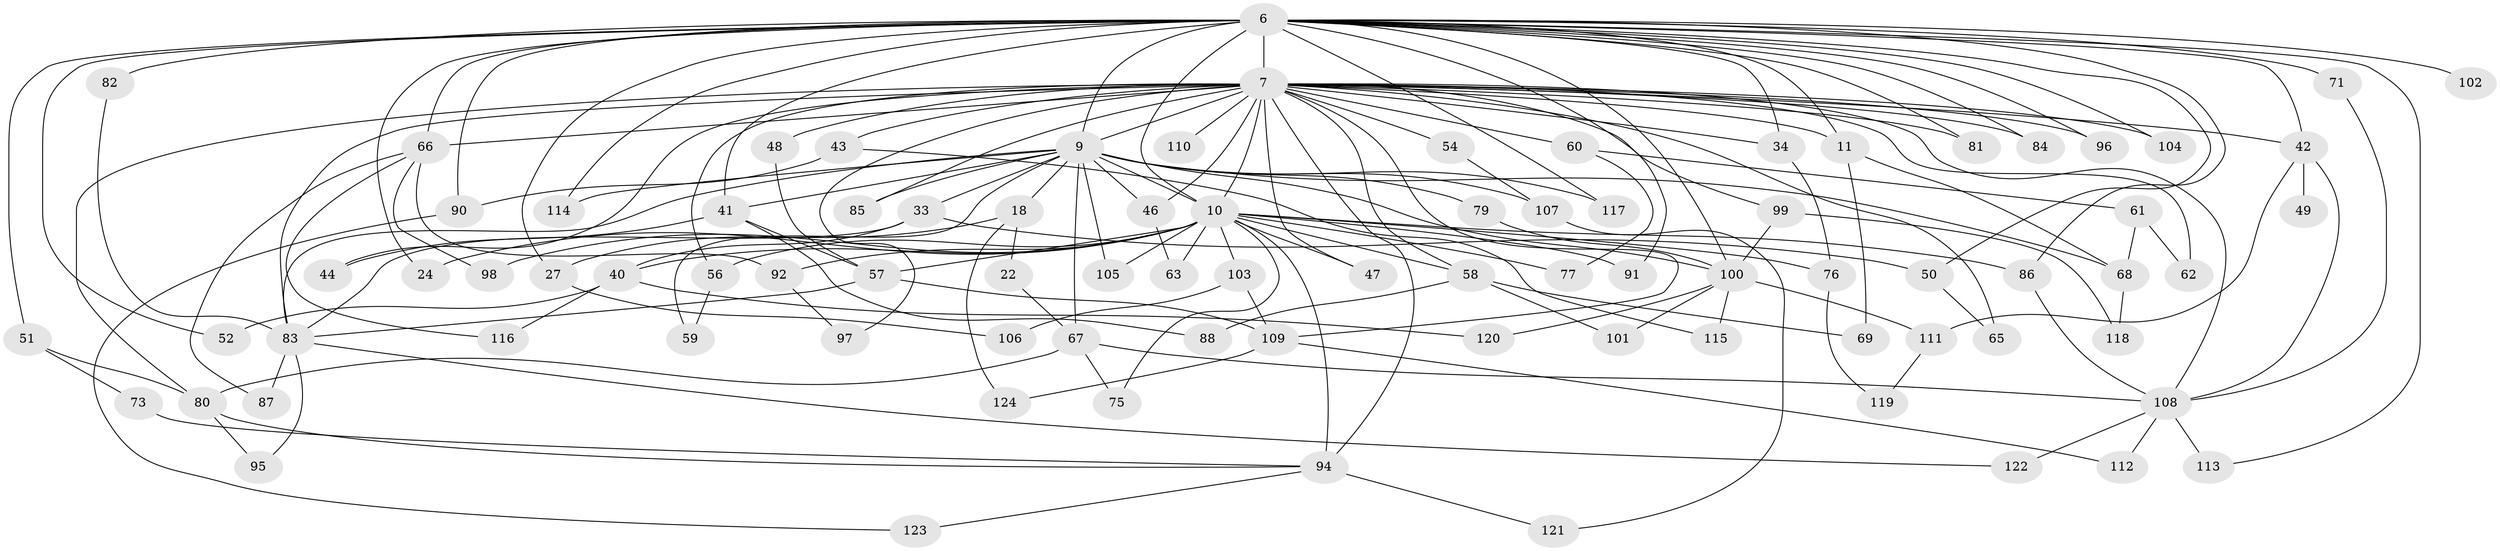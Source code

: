 // original degree distribution, {26: 0.008064516129032258, 12: 0.008064516129032258, 21: 0.016129032258064516, 18: 0.008064516129032258, 25: 0.016129032258064516, 22: 0.008064516129032258, 20: 0.008064516129032258, 17: 0.008064516129032258, 4: 0.07258064516129033, 6: 0.06451612903225806, 3: 0.21774193548387097, 7: 0.016129032258064516, 5: 0.06451612903225806, 2: 0.4838709677419355}
// Generated by graph-tools (version 1.1) at 2025/47/03/04/25 21:47:46]
// undirected, 86 vertices, 166 edges
graph export_dot {
graph [start="1"]
  node [color=gray90,style=filled];
  6 [super="+1"];
  7 [super="+3+5"];
  9 [super="+8"];
  10 [super="+4+2"];
  11;
  18;
  22;
  24;
  27;
  33;
  34;
  40 [super="+36"];
  41 [super="+16"];
  42 [super="+37"];
  43;
  44;
  46;
  47;
  48;
  49;
  50;
  51;
  52;
  54;
  56 [super="+23"];
  57 [super="+35+53"];
  58;
  59;
  60;
  61;
  62;
  63;
  65;
  66 [super="+45"];
  67 [super="+19"];
  68 [super="+55"];
  69;
  71 [super="+32"];
  73;
  75;
  76;
  77;
  79;
  80 [super="+38+78"];
  81;
  82;
  83 [super="+12+14+74"];
  84;
  85;
  86 [super="+30"];
  87;
  88;
  90 [super="+20"];
  91;
  92;
  94 [super="+13+89"];
  95;
  96;
  97;
  98;
  99;
  100 [super="+72+64"];
  101;
  102;
  103;
  104;
  105;
  106;
  107 [super="+39"];
  108 [super="+25"];
  109 [super="+93"];
  110;
  111;
  112;
  113;
  114;
  115;
  116;
  117;
  118;
  119;
  120;
  121;
  122;
  123;
  124;
  6 -- 7 [weight=6];
  6 -- 9 [weight=4];
  6 -- 10 [weight=6];
  6 -- 11;
  6 -- 24;
  6 -- 27;
  6 -- 34;
  6 -- 50;
  6 -- 51;
  6 -- 71 [weight=2];
  6 -- 82;
  6 -- 86;
  6 -- 90 [weight=3];
  6 -- 102 [weight=2];
  6 -- 104;
  6 -- 113;
  6 -- 114;
  6 -- 42;
  6 -- 81;
  6 -- 84;
  6 -- 91;
  6 -- 96;
  6 -- 100 [weight=5];
  6 -- 52;
  6 -- 117;
  6 -- 41;
  6 -- 66 [weight=2];
  7 -- 9 [weight=6];
  7 -- 10 [weight=9];
  7 -- 47;
  7 -- 48;
  7 -- 60 [weight=2];
  7 -- 65;
  7 -- 66 [weight=3];
  7 -- 80 [weight=5];
  7 -- 96;
  7 -- 110 [weight=2];
  7 -- 11;
  7 -- 81;
  7 -- 104;
  7 -- 42 [weight=2];
  7 -- 43;
  7 -- 44;
  7 -- 109 [weight=3];
  7 -- 46;
  7 -- 56;
  7 -- 83 [weight=2];
  7 -- 84;
  7 -- 85;
  7 -- 94;
  7 -- 97;
  7 -- 34;
  7 -- 99;
  7 -- 108;
  7 -- 54;
  7 -- 58;
  7 -- 62;
  9 -- 10 [weight=6];
  9 -- 18 [weight=2];
  9 -- 33 [weight=2];
  9 -- 41 [weight=2];
  9 -- 46;
  9 -- 85;
  9 -- 114;
  9 -- 67 [weight=2];
  9 -- 68 [weight=2];
  9 -- 79;
  9 -- 105;
  9 -- 107 [weight=3];
  9 -- 117;
  9 -- 59;
  9 -- 100;
  9 -- 83 [weight=3];
  10 -- 47;
  10 -- 63;
  10 -- 76;
  10 -- 92;
  10 -- 105;
  10 -- 75;
  10 -- 24;
  10 -- 91;
  10 -- 98;
  10 -- 103;
  10 -- 58;
  10 -- 40;
  10 -- 77;
  10 -- 56 [weight=2];
  10 -- 94 [weight=2];
  10 -- 86;
  10 -- 57 [weight=2];
  11 -- 69;
  11 -- 68;
  18 -- 22;
  18 -- 27;
  18 -- 124;
  22 -- 67;
  27 -- 106;
  33 -- 40 [weight=2];
  33 -- 50;
  33 -- 83;
  34 -- 76;
  40 -- 116;
  40 -- 52;
  40 -- 120;
  41 -- 88;
  41 -- 44;
  41 -- 57 [weight=2];
  42 -- 49 [weight=2];
  42 -- 108;
  42 -- 111;
  43 -- 115;
  43 -- 90;
  46 -- 63;
  48 -- 57;
  50 -- 65;
  51 -- 73;
  51 -- 80;
  54 -- 107;
  56 -- 59;
  57 -- 109;
  57 -- 83;
  58 -- 69;
  58 -- 88;
  58 -- 101;
  60 -- 61;
  60 -- 77;
  61 -- 62;
  61 -- 68;
  66 -- 98;
  66 -- 116;
  66 -- 87;
  66 -- 92;
  67 -- 75;
  67 -- 108;
  67 -- 80;
  68 -- 118;
  71 -- 108;
  73 -- 94;
  76 -- 119;
  79 -- 100;
  80 -- 95;
  80 -- 94;
  82 -- 83;
  83 -- 122;
  83 -- 87;
  83 -- 95;
  86 -- 108;
  90 -- 123;
  92 -- 97;
  94 -- 121;
  94 -- 123;
  99 -- 118;
  99 -- 100;
  100 -- 120;
  100 -- 101;
  100 -- 115;
  100 -- 111;
  103 -- 106;
  103 -- 109;
  107 -- 121;
  108 -- 112;
  108 -- 113;
  108 -- 122;
  109 -- 124;
  109 -- 112;
  111 -- 119;
}
